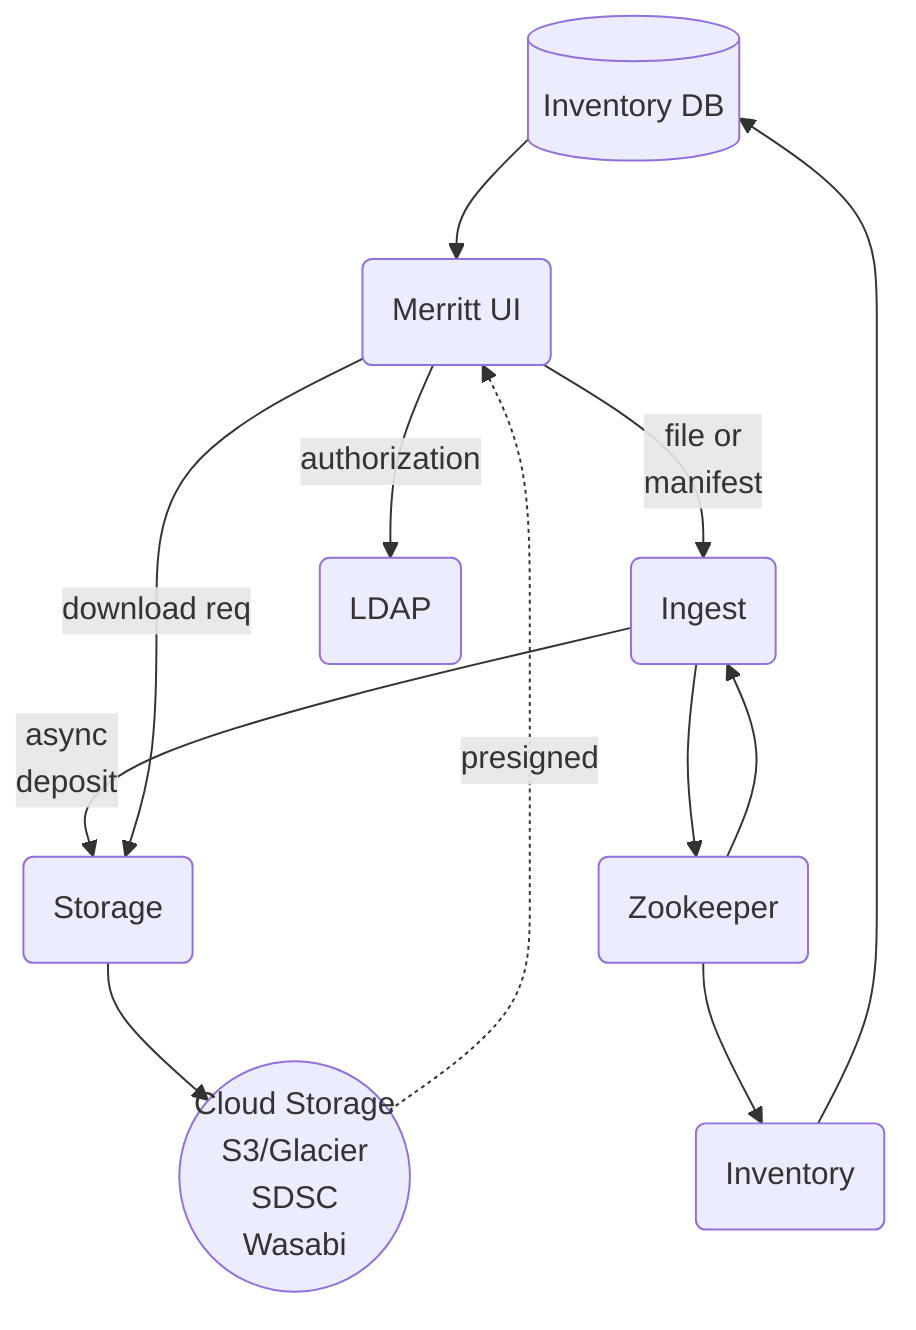 graph TD
  RDS[(Inventory DB)]
  UI(Merritt UI)
  ING(Ingest)
  ST(Storage)
  INV(Inventory)
  CLOUD((Cloud Storage<br>S3/Glacier<br>SDSC<br>Wasabi))
  LDAP(LDAP)
  ZOO(Zookeeper)

  RDS --> UI
  UI --> |file or<br>manifest| ING
  UI --> |authorization| LDAP
  ING --> |async<br>deposit| ST
  ING --> ZOO
  ZOO --> ING
  ZOO --> INV
  UI ---> |download req| ST
  INV --> RDS
  ST --> CLOUD
  CLOUD -.-> |presigned| UI